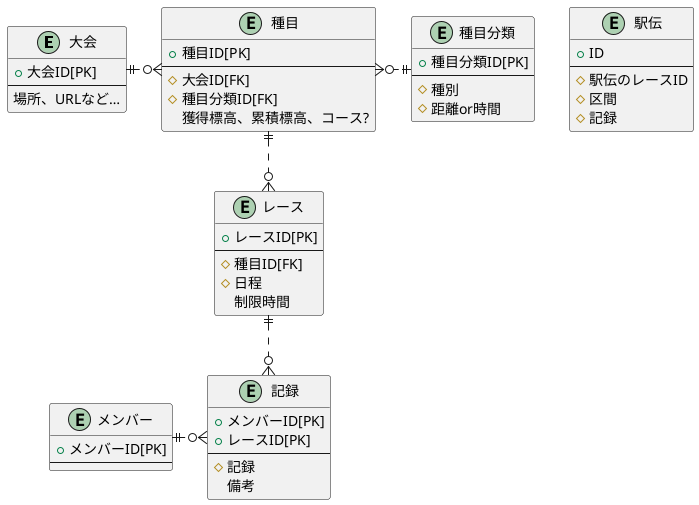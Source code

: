 @startuml
entity "大会" as e01{
  + 大会ID[PK]
  --
    場所、URLなど…
}


entity "種目分類" as e02{
  + 種目分類ID[PK]
  --
  # 種別
  # 距離or時間
}

entity "種目" as e03{
  + 種目ID[PK]
  --
  # 大会ID[FK]
  # 種目分類ID[FK]
    獲得標高、累積標高、コース?
}

entity "レース" as e04{
  + レースID[PK]
  --
  # 種目ID[FK]
  # 日程
    制限時間
}

entity "記録" as e05{
  + メンバーID[PK]
  + レースID[PK]
  --
  # 記録
    備考
}

entity "メンバー" as e06{
  + メンバーID[PK]
  --
}

entity "駅伝" as e07 {
  + ID
  --
  # 駅伝のレースID
  # 区間
  # 記録
}


e01 ||.ri.o{ e03
e02 ||.le.o{ e03
e03 ||.do.o{ e04
e04 ||.do.o{ e05
e05 }o.le.|| e06

@enduml